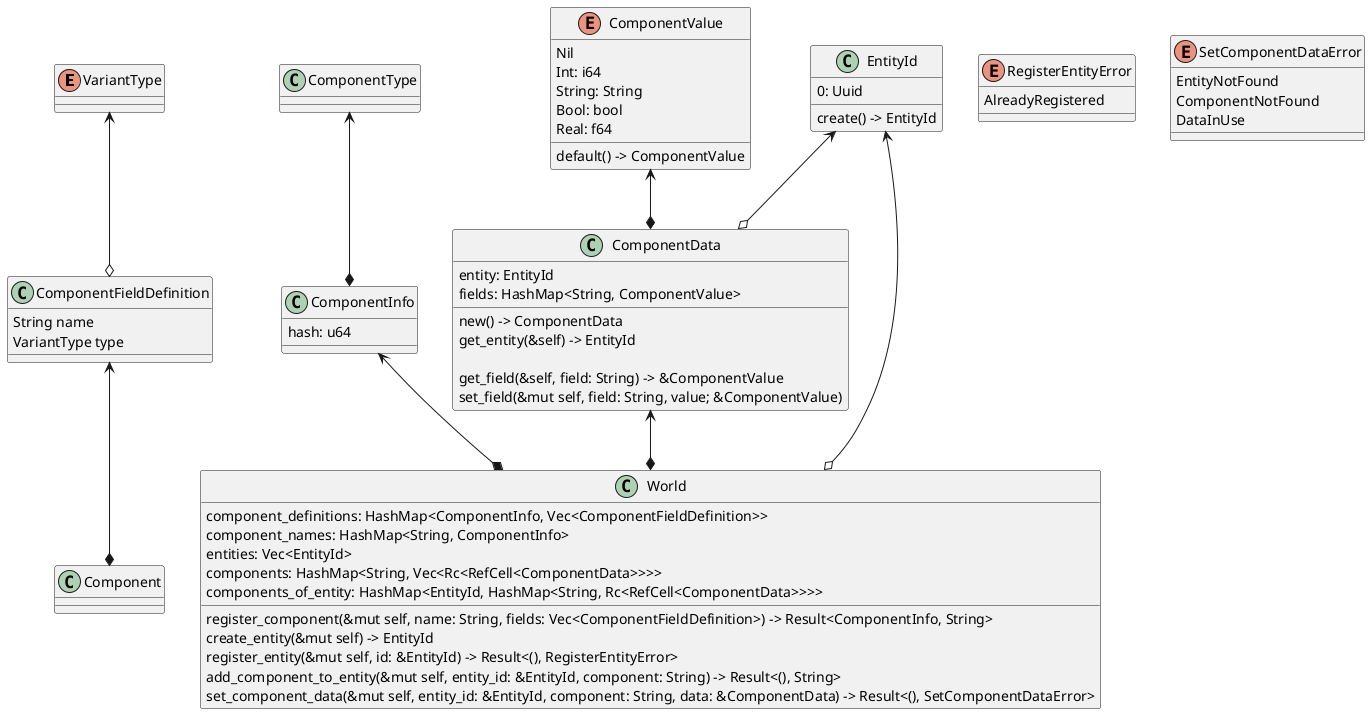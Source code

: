 @startuml
'https://plantuml.com/class-diagram

VariantType <--o ComponentFieldDefinition
ComponentFieldDefinition <--* Component
ComponentType <--* ComponentInfo
ComponentInfo <--* World
ComponentValue <--* ComponentData
ComponentData <--* World
EntityId <--o ComponentData
EntityId <--o World

enum VariantType

class ComponentFieldDefinition {
    String name
    VariantType type
}

class ComponentInfo {
    hash: u64
}

class ComponentData {
    entity: EntityId
    fields: HashMap<String, ComponentValue>

    new() -> ComponentData
    get_entity(&self) -> EntityId

    get_field(&self, field: String) -> &ComponentValue
    set_field(&mut self, field: String, value; &ComponentValue)
}

enum ComponentValue {
    Nil
    Int: i64
    String: String
    Bool: bool
    Real: f64

    default() -> ComponentValue
}

class EntityId {
    0: Uuid

    create() -> EntityId
}

enum RegisterEntityError {
    AlreadyRegistered
}

enum SetComponentDataError {
    EntityNotFound
    ComponentNotFound
    DataInUse
}

class World {
    component_definitions: HashMap<ComponentInfo, Vec<ComponentFieldDefinition>>
    component_names: HashMap<String, ComponentInfo>
    entities: Vec<EntityId>
    components: HashMap<String, Vec<Rc<RefCell<ComponentData>>>>
    components_of_entity: HashMap<EntityId, HashMap<String, Rc<RefCell<ComponentData>>>>

    register_component(&mut self, name: String, fields: Vec<ComponentFieldDefinition>) -> Result<ComponentInfo, String>
    create_entity(&mut self) -> EntityId
    register_entity(&mut self, id: &EntityId) -> Result<(), RegisterEntityError>
    add_component_to_entity(&mut self, entity_id: &EntityId, component: String) -> Result<(), String>
    set_component_data(&mut self, entity_id: &EntityId, component: String, data: &ComponentData) -> Result<(), SetComponentDataError>
}

@enduml